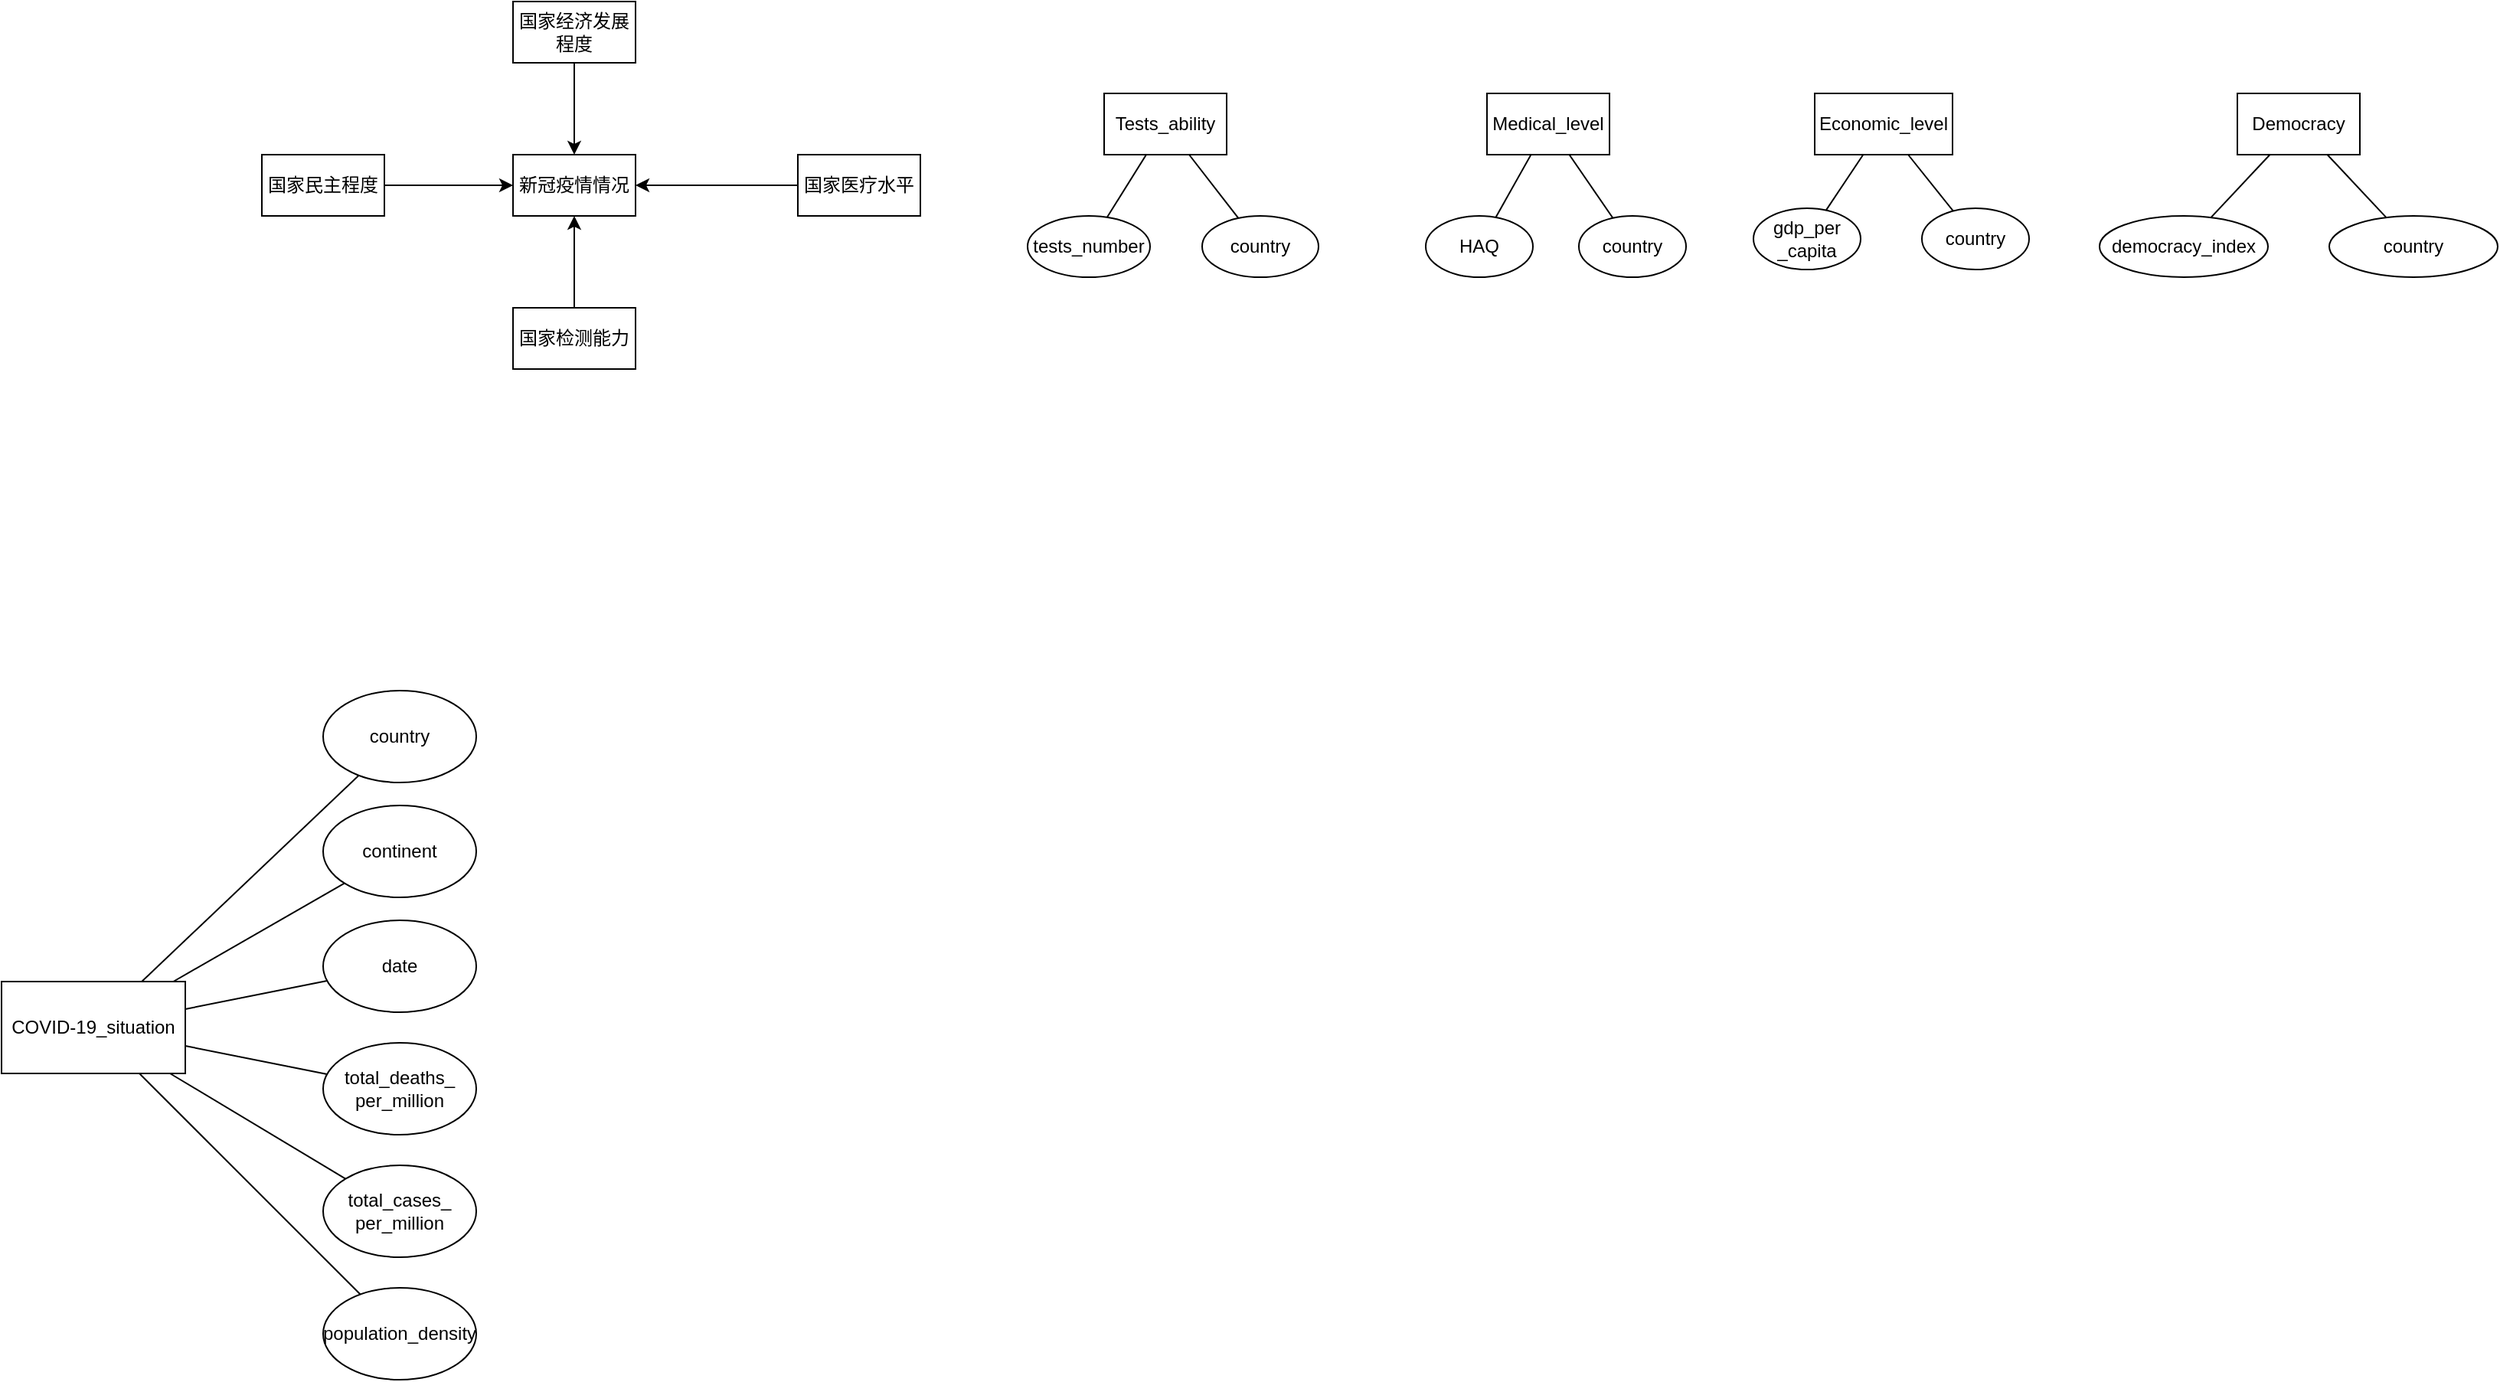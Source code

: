 <mxfile version="13.10.0" type="github">
  <diagram id="Pme9fIOPrRiLOFCRXLsO" name="Page-1">
    <mxGraphModel dx="1038" dy="587" grid="1" gridSize="10" guides="1" tooltips="1" connect="1" arrows="1" fold="1" page="1" pageScale="1" pageWidth="827" pageHeight="1169" math="0" shadow="0">
      <root>
        <mxCell id="0" />
        <mxCell id="1" parent="0" />
        <mxCell id="bKF1onNrk28GbELkqHRm-1" value="新冠疫情情况" style="rounded=0;whiteSpace=wrap;html=1;" vertex="1" parent="1">
          <mxGeometry x="374" y="130" width="80" height="40" as="geometry" />
        </mxCell>
        <mxCell id="bKF1onNrk28GbELkqHRm-8" style="edgeStyle=orthogonalEdgeStyle;rounded=0;orthogonalLoop=1;jettySize=auto;html=1;" edge="1" parent="1" source="bKF1onNrk28GbELkqHRm-3" target="bKF1onNrk28GbELkqHRm-1">
          <mxGeometry relative="1" as="geometry" />
        </mxCell>
        <mxCell id="bKF1onNrk28GbELkqHRm-3" value="国家民主程度" style="rounded=0;whiteSpace=wrap;html=1;" vertex="1" parent="1">
          <mxGeometry x="210" y="130" width="80" height="40" as="geometry" />
        </mxCell>
        <mxCell id="bKF1onNrk28GbELkqHRm-11" style="edgeStyle=orthogonalEdgeStyle;rounded=0;orthogonalLoop=1;jettySize=auto;html=1;" edge="1" parent="1" source="bKF1onNrk28GbELkqHRm-4" target="bKF1onNrk28GbELkqHRm-1">
          <mxGeometry relative="1" as="geometry" />
        </mxCell>
        <mxCell id="bKF1onNrk28GbELkqHRm-4" value="国家医疗水平" style="rounded=0;whiteSpace=wrap;html=1;" vertex="1" parent="1">
          <mxGeometry x="560" y="130" width="80" height="40" as="geometry" />
        </mxCell>
        <mxCell id="bKF1onNrk28GbELkqHRm-33" style="edgeStyle=none;rounded=0;orthogonalLoop=1;jettySize=auto;html=1;endArrow=classic;endFill=1;" edge="1" parent="1" source="bKF1onNrk28GbELkqHRm-7" target="bKF1onNrk28GbELkqHRm-1">
          <mxGeometry relative="1" as="geometry" />
        </mxCell>
        <mxCell id="bKF1onNrk28GbELkqHRm-7" value="国家检测能力" style="rounded=0;whiteSpace=wrap;html=1;" vertex="1" parent="1">
          <mxGeometry x="374" y="230" width="80" height="40" as="geometry" />
        </mxCell>
        <mxCell id="bKF1onNrk28GbELkqHRm-13" style="edgeStyle=orthogonalEdgeStyle;rounded=0;orthogonalLoop=1;jettySize=auto;html=1;" edge="1" parent="1" source="bKF1onNrk28GbELkqHRm-12" target="bKF1onNrk28GbELkqHRm-1">
          <mxGeometry relative="1" as="geometry" />
        </mxCell>
        <mxCell id="bKF1onNrk28GbELkqHRm-12" value="国家经济发展程度" style="rounded=0;whiteSpace=wrap;html=1;" vertex="1" parent="1">
          <mxGeometry x="374" y="30" width="80" height="40" as="geometry" />
        </mxCell>
        <mxCell id="bKF1onNrk28GbELkqHRm-21" style="rounded=0;orthogonalLoop=1;jettySize=auto;html=1;endArrow=none;endFill=0;" edge="1" parent="1" source="bKF1onNrk28GbELkqHRm-14" target="bKF1onNrk28GbELkqHRm-16">
          <mxGeometry relative="1" as="geometry" />
        </mxCell>
        <mxCell id="bKF1onNrk28GbELkqHRm-22" style="rounded=0;orthogonalLoop=1;jettySize=auto;html=1;endArrow=none;endFill=0;" edge="1" parent="1" source="bKF1onNrk28GbELkqHRm-14" target="bKF1onNrk28GbELkqHRm-18">
          <mxGeometry relative="1" as="geometry" />
        </mxCell>
        <mxCell id="bKF1onNrk28GbELkqHRm-14" value="Democracy" style="rounded=0;whiteSpace=wrap;html=1;" vertex="1" parent="1">
          <mxGeometry x="1500" y="90" width="80" height="40" as="geometry" />
        </mxCell>
        <mxCell id="bKF1onNrk28GbELkqHRm-16" value="country" style="ellipse;whiteSpace=wrap;html=1;" vertex="1" parent="1">
          <mxGeometry x="1560" y="170" width="110" height="40" as="geometry" />
        </mxCell>
        <mxCell id="bKF1onNrk28GbELkqHRm-18" value="democracy_index" style="ellipse;whiteSpace=wrap;html=1;" vertex="1" parent="1">
          <mxGeometry x="1410" y="170" width="110" height="40" as="geometry" />
        </mxCell>
        <mxCell id="bKF1onNrk28GbELkqHRm-26" style="edgeStyle=none;rounded=0;orthogonalLoop=1;jettySize=auto;html=1;endArrow=none;endFill=0;" edge="1" parent="1" source="bKF1onNrk28GbELkqHRm-23" target="bKF1onNrk28GbELkqHRm-25">
          <mxGeometry relative="1" as="geometry" />
        </mxCell>
        <mxCell id="bKF1onNrk28GbELkqHRm-27" style="edgeStyle=none;rounded=0;orthogonalLoop=1;jettySize=auto;html=1;endArrow=none;endFill=0;" edge="1" parent="1" source="bKF1onNrk28GbELkqHRm-23" target="bKF1onNrk28GbELkqHRm-24">
          <mxGeometry relative="1" as="geometry" />
        </mxCell>
        <mxCell id="bKF1onNrk28GbELkqHRm-23" value="Tests_ability" style="rounded=0;whiteSpace=wrap;html=1;" vertex="1" parent="1">
          <mxGeometry x="760" y="90" width="80" height="40" as="geometry" />
        </mxCell>
        <mxCell id="bKF1onNrk28GbELkqHRm-24" value="country" style="ellipse;whiteSpace=wrap;html=1;" vertex="1" parent="1">
          <mxGeometry x="824" y="170" width="76" height="40" as="geometry" />
        </mxCell>
        <mxCell id="bKF1onNrk28GbELkqHRm-25" value="tests_number" style="ellipse;whiteSpace=wrap;html=1;" vertex="1" parent="1">
          <mxGeometry x="710" y="170" width="80" height="40" as="geometry" />
        </mxCell>
        <mxCell id="bKF1onNrk28GbELkqHRm-31" style="edgeStyle=none;rounded=0;orthogonalLoop=1;jettySize=auto;html=1;endArrow=none;endFill=0;" edge="1" parent="1" source="bKF1onNrk28GbELkqHRm-28" target="bKF1onNrk28GbELkqHRm-30">
          <mxGeometry relative="1" as="geometry" />
        </mxCell>
        <mxCell id="bKF1onNrk28GbELkqHRm-32" style="edgeStyle=none;rounded=0;orthogonalLoop=1;jettySize=auto;html=1;endArrow=none;endFill=0;" edge="1" parent="1" source="bKF1onNrk28GbELkqHRm-28" target="bKF1onNrk28GbELkqHRm-29">
          <mxGeometry relative="1" as="geometry" />
        </mxCell>
        <mxCell id="bKF1onNrk28GbELkqHRm-28" value="Medical_level" style="rounded=0;whiteSpace=wrap;html=1;" vertex="1" parent="1">
          <mxGeometry x="1010" y="90" width="80" height="40" as="geometry" />
        </mxCell>
        <mxCell id="bKF1onNrk28GbELkqHRm-29" value="country" style="ellipse;whiteSpace=wrap;html=1;" vertex="1" parent="1">
          <mxGeometry x="1070" y="170" width="70" height="40" as="geometry" />
        </mxCell>
        <mxCell id="bKF1onNrk28GbELkqHRm-30" value="HAQ" style="ellipse;whiteSpace=wrap;html=1;" vertex="1" parent="1">
          <mxGeometry x="970" y="170" width="70" height="40" as="geometry" />
        </mxCell>
        <mxCell id="bKF1onNrk28GbELkqHRm-38" style="edgeStyle=none;rounded=0;orthogonalLoop=1;jettySize=auto;html=1;endArrow=none;endFill=0;" edge="1" parent="1" source="bKF1onNrk28GbELkqHRm-34" target="bKF1onNrk28GbELkqHRm-36">
          <mxGeometry relative="1" as="geometry" />
        </mxCell>
        <mxCell id="bKF1onNrk28GbELkqHRm-34" value="Economic_level" style="rounded=0;whiteSpace=wrap;html=1;" vertex="1" parent="1">
          <mxGeometry x="1224" y="90" width="90" height="40" as="geometry" />
        </mxCell>
        <mxCell id="bKF1onNrk28GbELkqHRm-37" style="edgeStyle=none;rounded=0;orthogonalLoop=1;jettySize=auto;html=1;endArrow=none;endFill=0;" edge="1" parent="1" source="bKF1onNrk28GbELkqHRm-35" target="bKF1onNrk28GbELkqHRm-34">
          <mxGeometry relative="1" as="geometry" />
        </mxCell>
        <mxCell id="bKF1onNrk28GbELkqHRm-35" value="&lt;div&gt;gdp_per&lt;/div&gt;&lt;div&gt;_capita&lt;/div&gt;" style="ellipse;whiteSpace=wrap;html=1;" vertex="1" parent="1">
          <mxGeometry x="1184" y="165" width="70" height="40" as="geometry" />
        </mxCell>
        <mxCell id="bKF1onNrk28GbELkqHRm-36" value="country" style="ellipse;whiteSpace=wrap;html=1;" vertex="1" parent="1">
          <mxGeometry x="1294" y="165" width="70" height="40" as="geometry" />
        </mxCell>
        <mxCell id="bKF1onNrk28GbELkqHRm-52" style="edgeStyle=none;rounded=0;orthogonalLoop=1;jettySize=auto;html=1;endArrow=none;endFill=0;" edge="1" parent="1" source="bKF1onNrk28GbELkqHRm-43" target="bKF1onNrk28GbELkqHRm-44">
          <mxGeometry relative="1" as="geometry" />
        </mxCell>
        <mxCell id="bKF1onNrk28GbELkqHRm-53" style="edgeStyle=none;rounded=0;orthogonalLoop=1;jettySize=auto;html=1;endArrow=none;endFill=0;" edge="1" parent="1" source="bKF1onNrk28GbELkqHRm-43" target="bKF1onNrk28GbELkqHRm-49">
          <mxGeometry relative="1" as="geometry" />
        </mxCell>
        <mxCell id="bKF1onNrk28GbELkqHRm-54" style="edgeStyle=none;rounded=0;orthogonalLoop=1;jettySize=auto;html=1;endArrow=none;endFill=0;" edge="1" parent="1" source="bKF1onNrk28GbELkqHRm-43" target="bKF1onNrk28GbELkqHRm-46">
          <mxGeometry relative="1" as="geometry" />
        </mxCell>
        <mxCell id="bKF1onNrk28GbELkqHRm-55" style="edgeStyle=none;rounded=0;orthogonalLoop=1;jettySize=auto;html=1;endArrow=none;endFill=0;" edge="1" parent="1" source="bKF1onNrk28GbELkqHRm-43" target="bKF1onNrk28GbELkqHRm-47">
          <mxGeometry relative="1" as="geometry" />
        </mxCell>
        <mxCell id="bKF1onNrk28GbELkqHRm-56" style="edgeStyle=none;rounded=0;orthogonalLoop=1;jettySize=auto;html=1;endArrow=none;endFill=0;" edge="1" parent="1" source="bKF1onNrk28GbELkqHRm-43" target="bKF1onNrk28GbELkqHRm-50">
          <mxGeometry relative="1" as="geometry" />
        </mxCell>
        <mxCell id="bKF1onNrk28GbELkqHRm-57" style="edgeStyle=none;rounded=0;orthogonalLoop=1;jettySize=auto;html=1;endArrow=none;endFill=0;" edge="1" parent="1" source="bKF1onNrk28GbELkqHRm-43" target="bKF1onNrk28GbELkqHRm-51">
          <mxGeometry relative="1" as="geometry" />
        </mxCell>
        <mxCell id="bKF1onNrk28GbELkqHRm-43" value="COVID-19_situation" style="rounded=0;whiteSpace=wrap;html=1;" vertex="1" parent="1">
          <mxGeometry x="40" y="670" width="120" height="60" as="geometry" />
        </mxCell>
        <mxCell id="bKF1onNrk28GbELkqHRm-44" value="country" style="ellipse;whiteSpace=wrap;html=1;" vertex="1" parent="1">
          <mxGeometry x="250" y="480" width="100" height="60" as="geometry" />
        </mxCell>
        <mxCell id="bKF1onNrk28GbELkqHRm-46" value="date" style="ellipse;whiteSpace=wrap;html=1;" vertex="1" parent="1">
          <mxGeometry x="250" y="630" width="100" height="60" as="geometry" />
        </mxCell>
        <mxCell id="bKF1onNrk28GbELkqHRm-47" value="&lt;div&gt;total_deaths_&lt;/div&gt;&lt;div&gt;per_million&lt;/div&gt;" style="ellipse;whiteSpace=wrap;html=1;" vertex="1" parent="1">
          <mxGeometry x="250" y="710" width="100" height="60" as="geometry" />
        </mxCell>
        <mxCell id="bKF1onNrk28GbELkqHRm-49" value="continent" style="ellipse;whiteSpace=wrap;html=1;" vertex="1" parent="1">
          <mxGeometry x="250" y="555" width="100" height="60" as="geometry" />
        </mxCell>
        <mxCell id="bKF1onNrk28GbELkqHRm-50" value="&lt;div&gt;total_cases_&lt;/div&gt;&lt;div&gt;per_million&lt;/div&gt;" style="ellipse;whiteSpace=wrap;html=1;" vertex="1" parent="1">
          <mxGeometry x="250" y="790" width="100" height="60" as="geometry" />
        </mxCell>
        <mxCell id="bKF1onNrk28GbELkqHRm-51" value="population_density" style="ellipse;whiteSpace=wrap;html=1;" vertex="1" parent="1">
          <mxGeometry x="250" y="870" width="100" height="60" as="geometry" />
        </mxCell>
      </root>
    </mxGraphModel>
  </diagram>
</mxfile>
